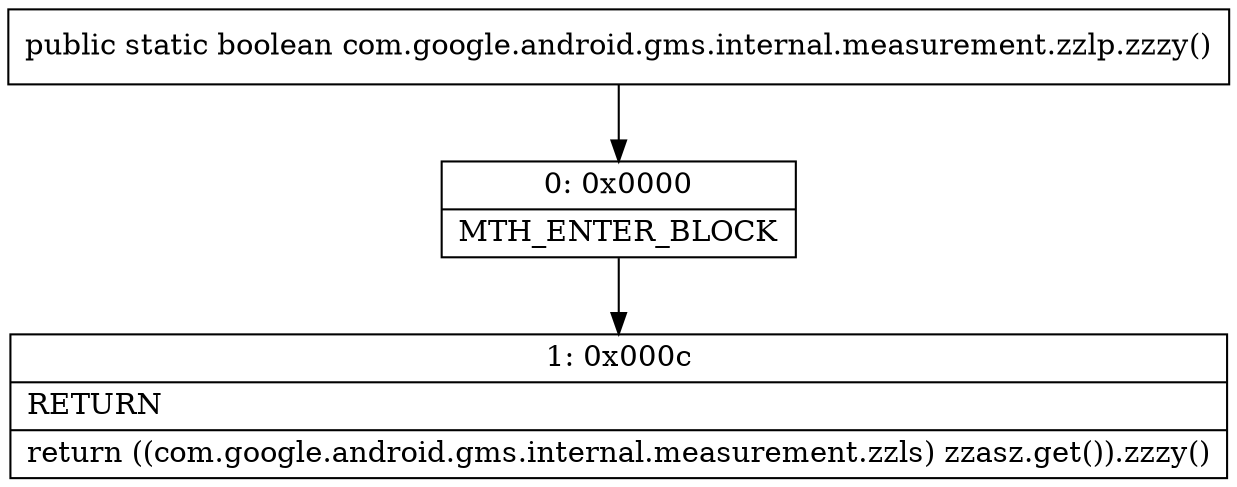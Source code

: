 digraph "CFG forcom.google.android.gms.internal.measurement.zzlp.zzzy()Z" {
Node_0 [shape=record,label="{0\:\ 0x0000|MTH_ENTER_BLOCK\l}"];
Node_1 [shape=record,label="{1\:\ 0x000c|RETURN\l|return ((com.google.android.gms.internal.measurement.zzls) zzasz.get()).zzzy()\l}"];
MethodNode[shape=record,label="{public static boolean com.google.android.gms.internal.measurement.zzlp.zzzy() }"];
MethodNode -> Node_0;
Node_0 -> Node_1;
}

